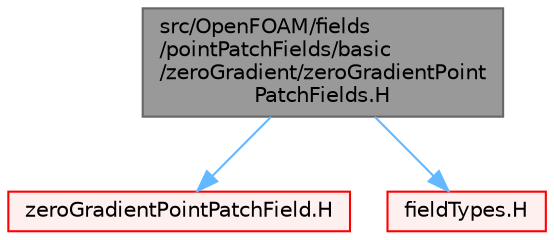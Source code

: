digraph "src/OpenFOAM/fields/pointPatchFields/basic/zeroGradient/zeroGradientPointPatchFields.H"
{
 // LATEX_PDF_SIZE
  bgcolor="transparent";
  edge [fontname=Helvetica,fontsize=10,labelfontname=Helvetica,labelfontsize=10];
  node [fontname=Helvetica,fontsize=10,shape=box,height=0.2,width=0.4];
  Node1 [id="Node000001",label="src/OpenFOAM/fields\l/pointPatchFields/basic\l/zeroGradient/zeroGradientPoint\lPatchFields.H",height=0.2,width=0.4,color="gray40", fillcolor="grey60", style="filled", fontcolor="black",tooltip=" "];
  Node1 -> Node2 [id="edge1_Node000001_Node000002",color="steelblue1",style="solid",tooltip=" "];
  Node2 [id="Node000002",label="zeroGradientPointPatchField.H",height=0.2,width=0.4,color="red", fillcolor="#FFF0F0", style="filled",URL="$zeroGradientPointPatchField_8H.html",tooltip=" "];
  Node1 -> Node192 [id="edge2_Node000001_Node000192",color="steelblue1",style="solid",tooltip=" "];
  Node192 [id="Node000192",label="fieldTypes.H",height=0.2,width=0.4,color="red", fillcolor="#FFF0F0", style="filled",URL="$fieldTypes_8H.html",tooltip=" "];
}
